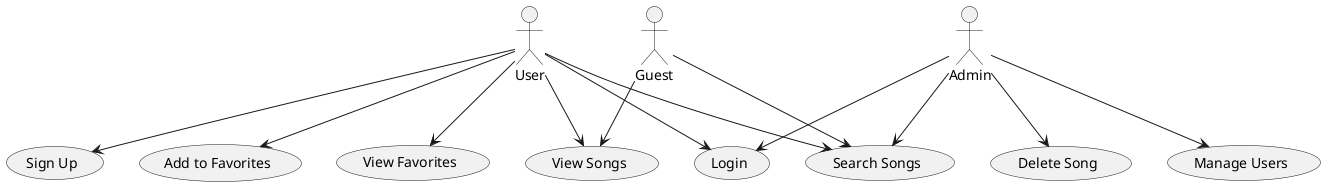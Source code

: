 @startuml

actor User
actor Admin
actor Guest

User --> (Sign Up)
User --> (Login)
User --> (Search Songs)
User --> (View Songs)
User --> (Add to Favorites)
User --> (View Favorites)

Admin --> (Login)
Admin --> (Search Songs)
Admin --> (Delete Song)
Admin --> (Manage Users)

Guest --> (Search Songs)
Guest --> (View Songs)

@enduml